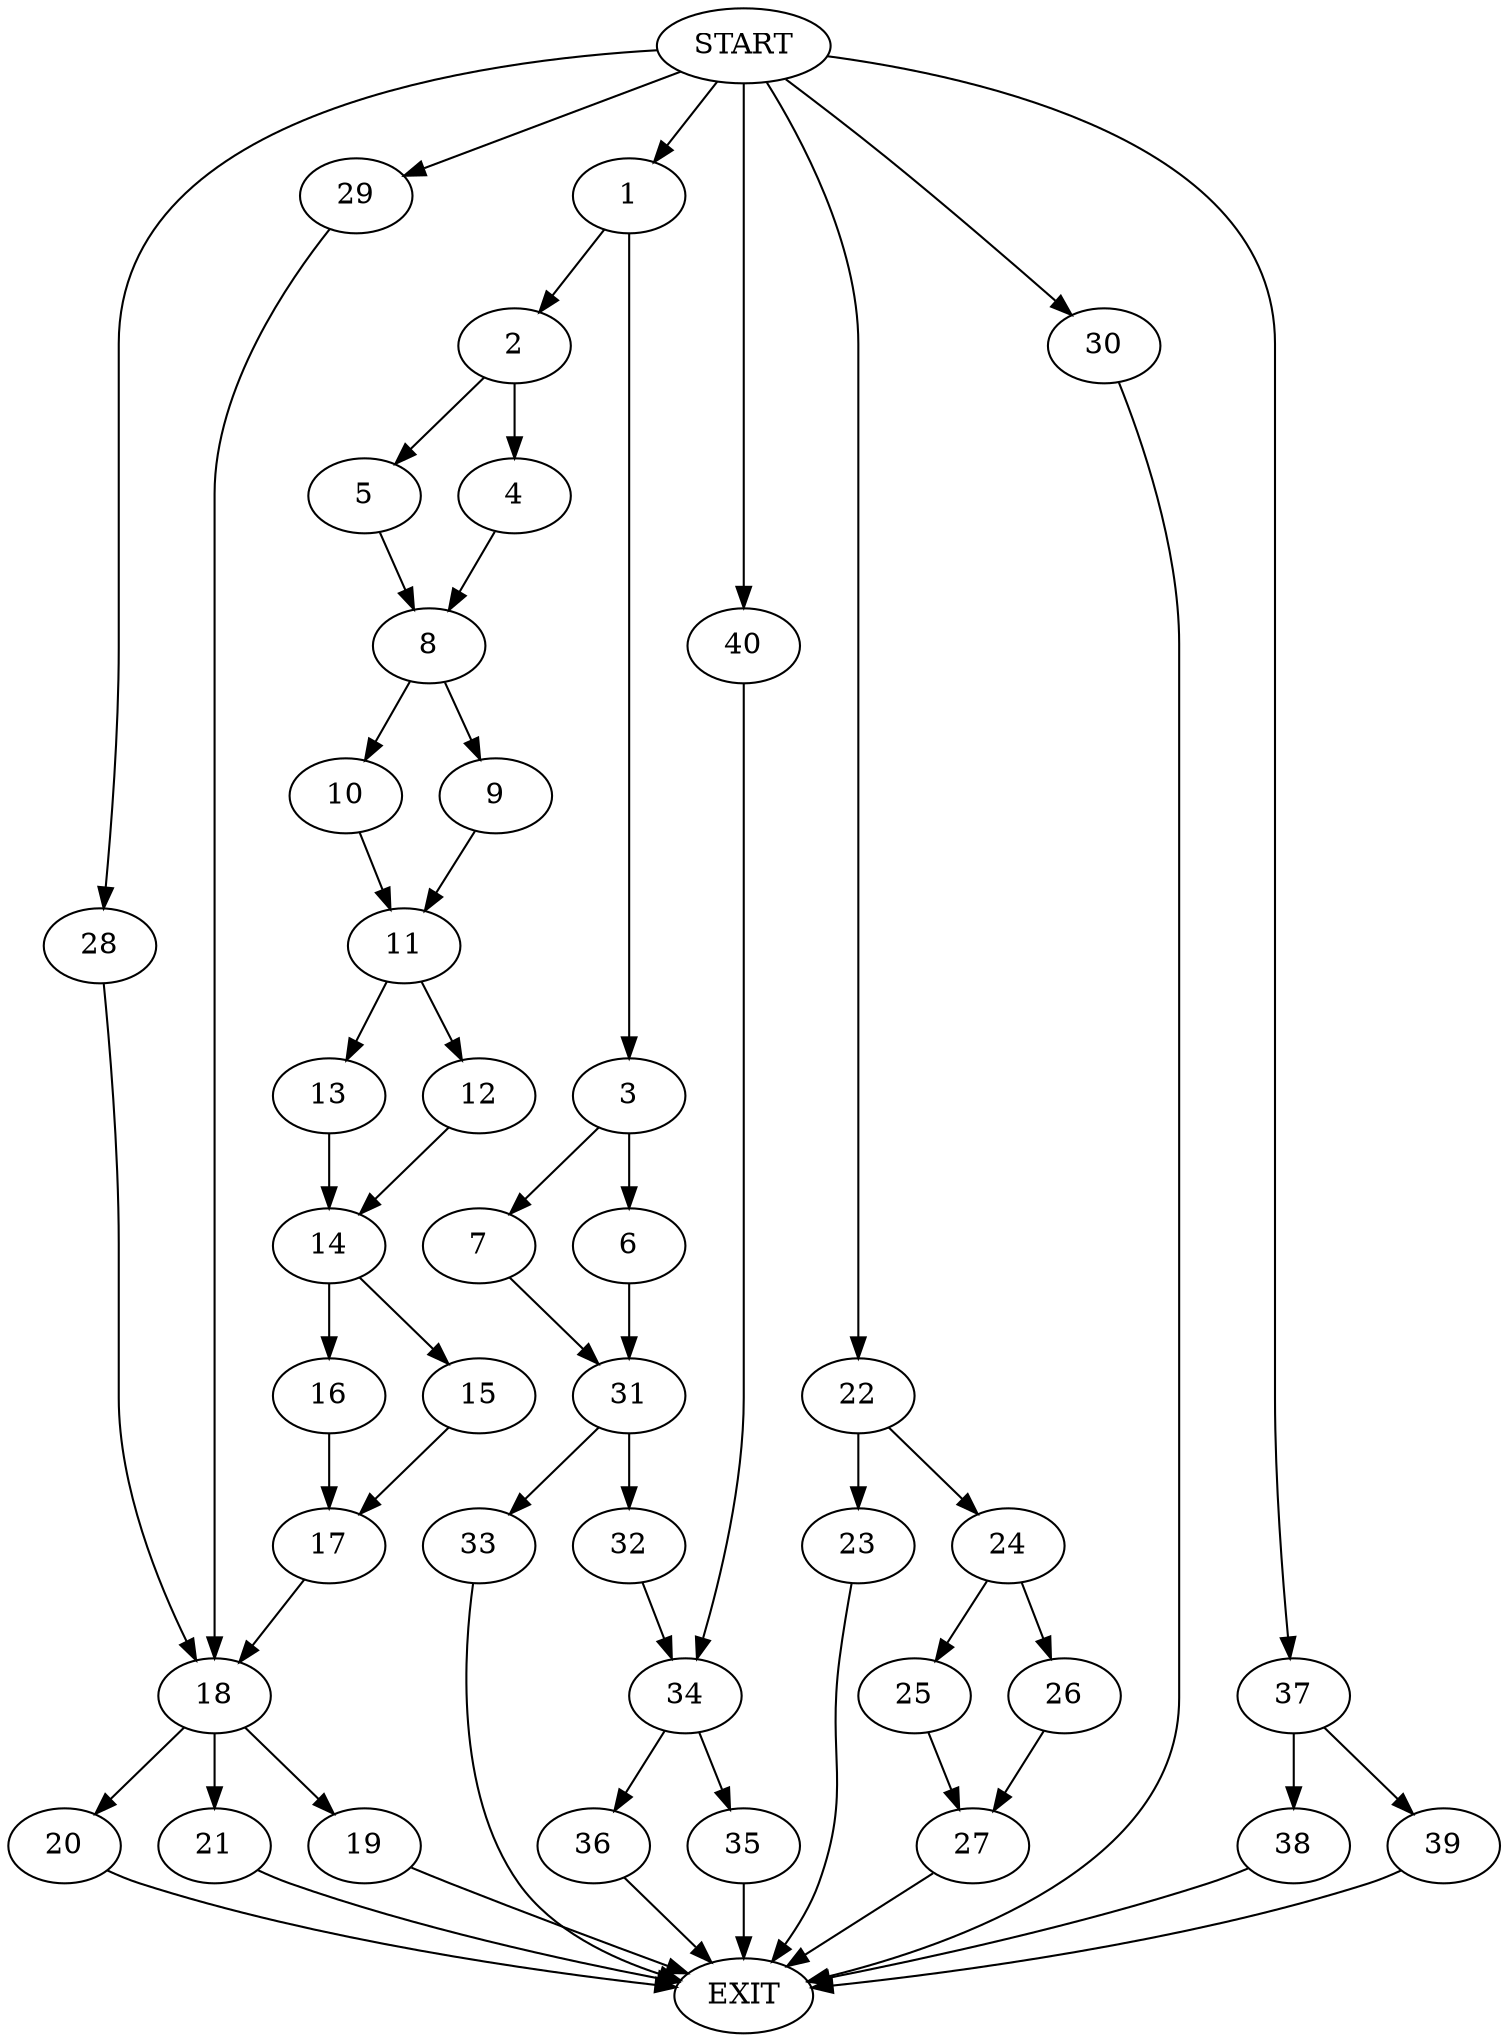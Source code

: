 digraph {
0 [label="START"]
41 [label="EXIT"]
0 -> 1
1 -> 2
1 -> 3
2 -> 4
2 -> 5
3 -> 6
3 -> 7
5 -> 8
4 -> 8
8 -> 9
8 -> 10
10 -> 11
9 -> 11
11 -> 12
11 -> 13
12 -> 14
13 -> 14
14 -> 15
14 -> 16
15 -> 17
16 -> 17
17 -> 18
18 -> 19
18 -> 20
18 -> 21
19 -> 41
0 -> 22
22 -> 23
22 -> 24
23 -> 41
24 -> 25
24 -> 26
25 -> 27
26 -> 27
27 -> 41
0 -> 28
28 -> 18
21 -> 41
0 -> 29
29 -> 18
20 -> 41
0 -> 30
30 -> 41
6 -> 31
7 -> 31
31 -> 32
31 -> 33
33 -> 41
32 -> 34
34 -> 35
34 -> 36
35 -> 41
0 -> 37
37 -> 38
37 -> 39
39 -> 41
38 -> 41
0 -> 40
40 -> 34
36 -> 41
}
